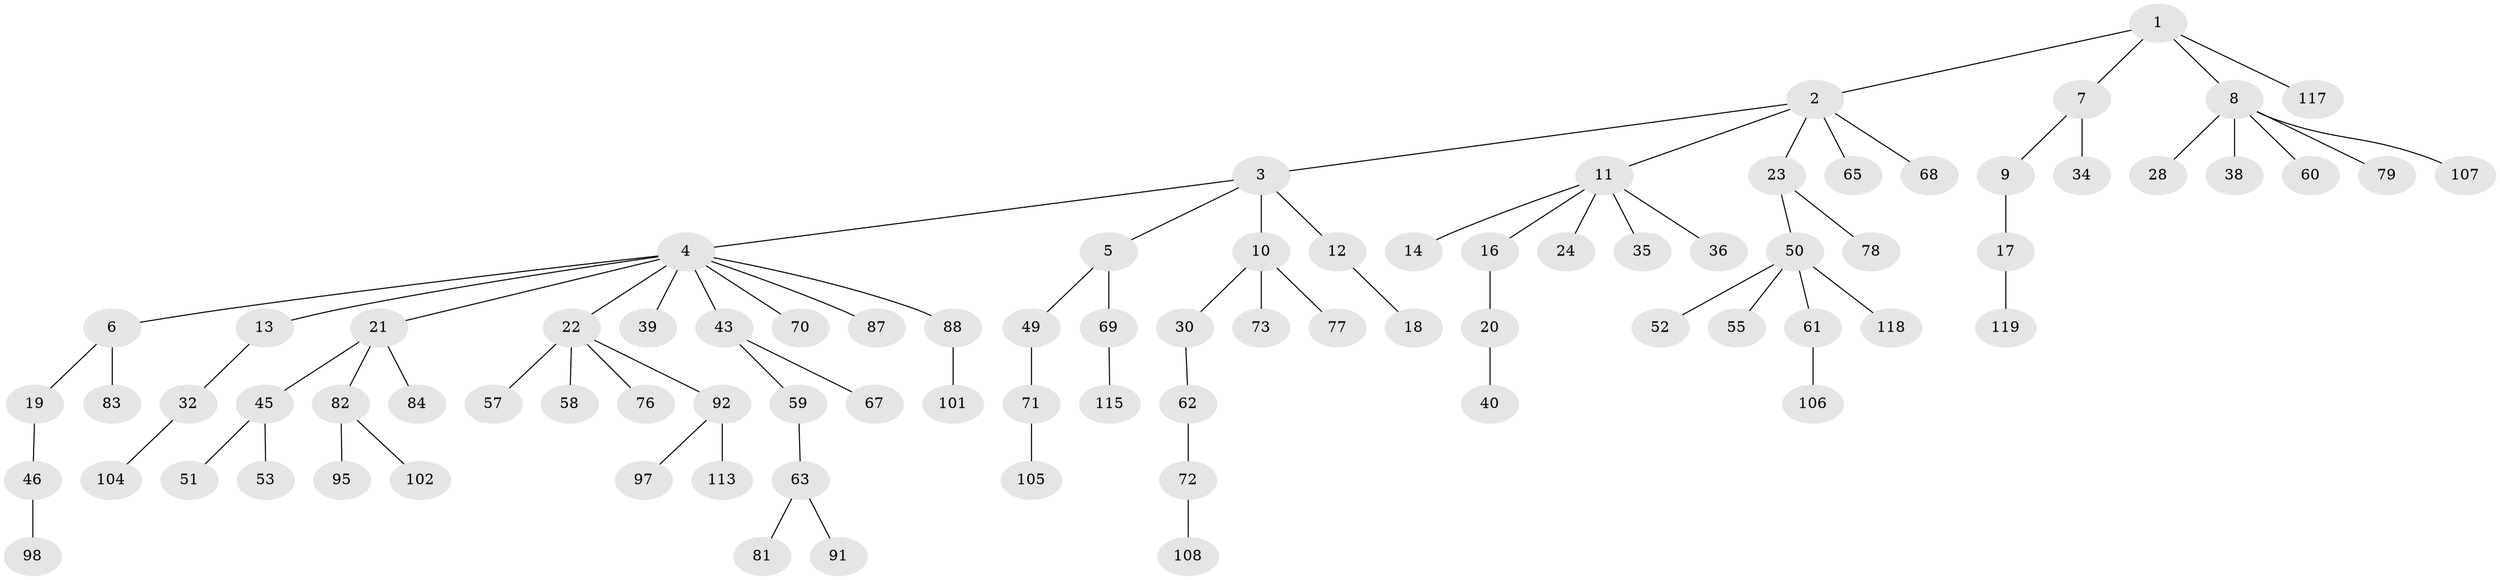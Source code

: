 // Generated by graph-tools (version 1.1) at 2025/52/02/27/25 19:52:10]
// undirected, 83 vertices, 82 edges
graph export_dot {
graph [start="1"]
  node [color=gray90,style=filled];
  1 [super="+29"];
  2;
  3 [super="+116"];
  4 [super="+15"];
  5 [super="+37"];
  6 [super="+89"];
  7 [super="+31"];
  8 [super="+26"];
  9;
  10 [super="+47"];
  11 [super="+27"];
  12;
  13 [super="+114"];
  14;
  16;
  17 [super="+75"];
  18;
  19;
  20 [super="+42"];
  21 [super="+44"];
  22 [super="+33"];
  23 [super="+25"];
  24;
  28;
  30 [super="+41"];
  32;
  34 [super="+94"];
  35;
  36;
  38 [super="+54"];
  39;
  40;
  43 [super="+64"];
  45 [super="+48"];
  46 [super="+56"];
  49;
  50;
  51;
  52 [super="+66"];
  53;
  55 [super="+86"];
  57;
  58;
  59;
  60;
  61 [super="+99"];
  62 [super="+93"];
  63 [super="+100"];
  65 [super="+74"];
  67 [super="+109"];
  68;
  69 [super="+110"];
  70;
  71 [super="+90"];
  72 [super="+80"];
  73;
  76;
  77;
  78 [super="+85"];
  79 [super="+103"];
  81 [super="+96"];
  82;
  83;
  84;
  87;
  88;
  91;
  92;
  95;
  97 [super="+112"];
  98;
  101;
  102;
  104;
  105;
  106;
  107 [super="+111"];
  108;
  113;
  115;
  117;
  118;
  119;
  1 -- 2;
  1 -- 7;
  1 -- 8;
  1 -- 117;
  2 -- 3;
  2 -- 11;
  2 -- 23;
  2 -- 65;
  2 -- 68;
  3 -- 4;
  3 -- 5;
  3 -- 10;
  3 -- 12;
  4 -- 6;
  4 -- 13;
  4 -- 21;
  4 -- 43;
  4 -- 87;
  4 -- 88;
  4 -- 39;
  4 -- 70;
  4 -- 22;
  5 -- 49;
  5 -- 69;
  6 -- 19;
  6 -- 83;
  7 -- 9;
  7 -- 34;
  8 -- 28;
  8 -- 60;
  8 -- 79;
  8 -- 107;
  8 -- 38;
  9 -- 17;
  10 -- 30;
  10 -- 73;
  10 -- 77;
  11 -- 14;
  11 -- 16;
  11 -- 24;
  11 -- 35;
  11 -- 36;
  12 -- 18;
  13 -- 32;
  16 -- 20;
  17 -- 119;
  19 -- 46;
  20 -- 40;
  21 -- 45;
  21 -- 82;
  21 -- 84;
  22 -- 57;
  22 -- 58;
  22 -- 92;
  22 -- 76;
  23 -- 50;
  23 -- 78;
  30 -- 62;
  32 -- 104;
  43 -- 59;
  43 -- 67;
  45 -- 53;
  45 -- 51;
  46 -- 98;
  49 -- 71;
  50 -- 52;
  50 -- 55;
  50 -- 61;
  50 -- 118;
  59 -- 63;
  61 -- 106;
  62 -- 72;
  63 -- 81;
  63 -- 91;
  69 -- 115;
  71 -- 105;
  72 -- 108;
  82 -- 95;
  82 -- 102;
  88 -- 101;
  92 -- 97;
  92 -- 113;
}
